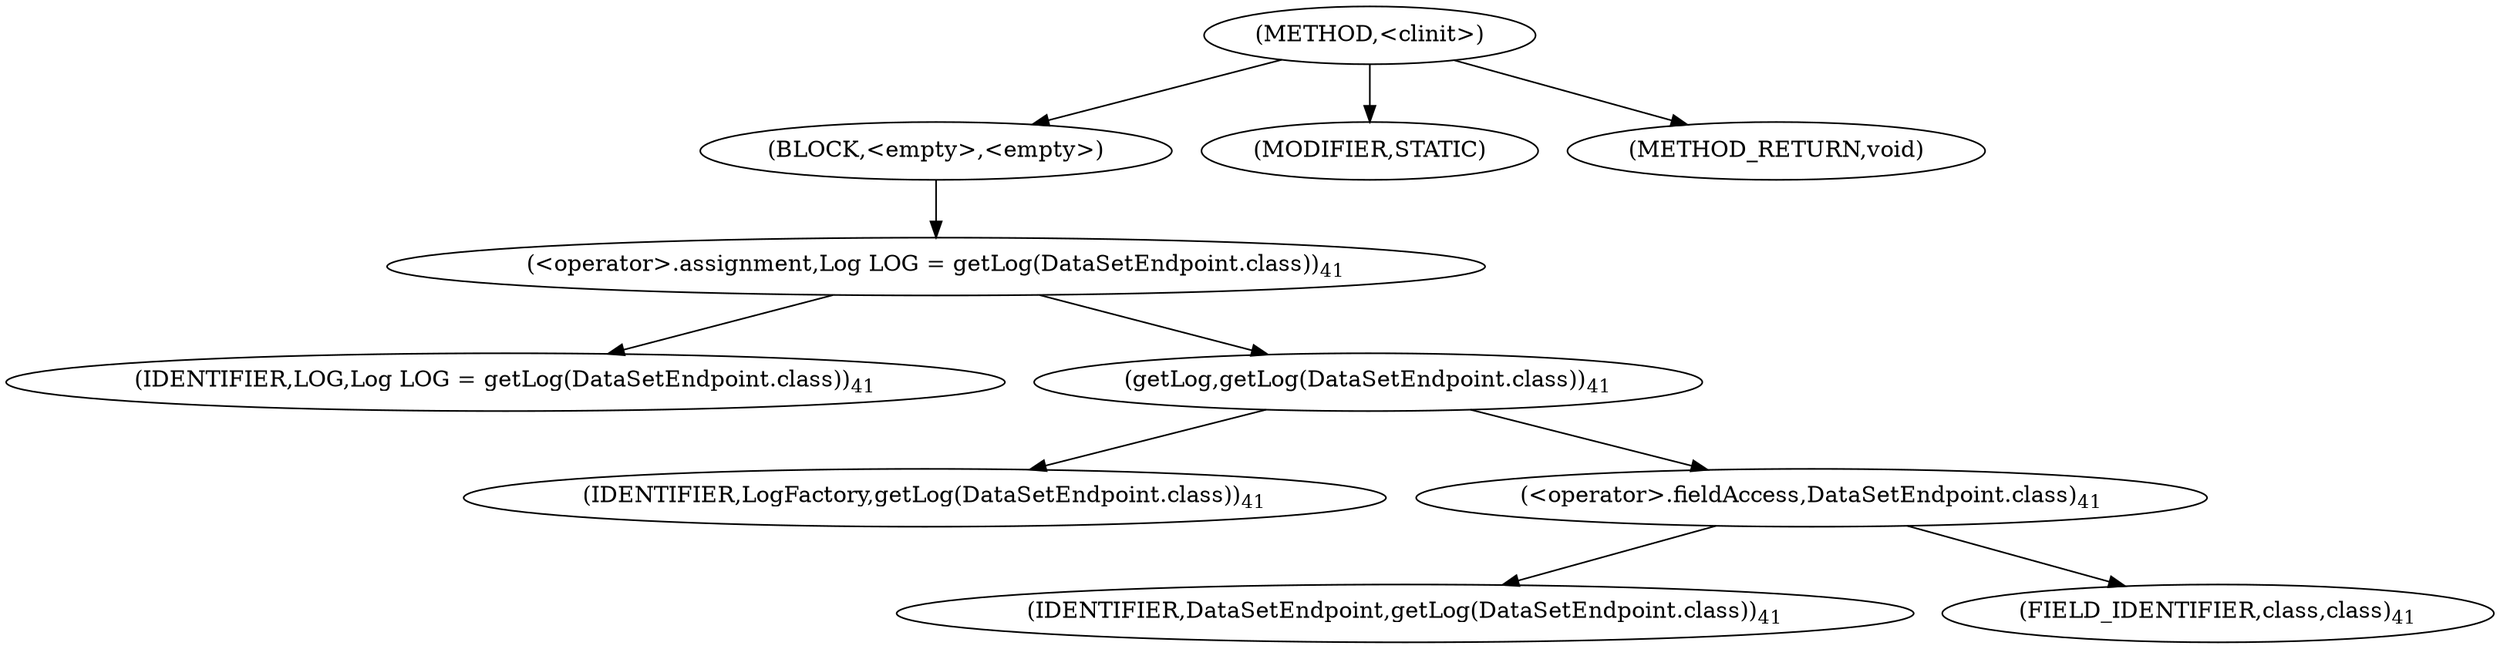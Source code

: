 digraph "&lt;clinit&gt;" {  
"548" [label = <(METHOD,&lt;clinit&gt;)> ]
"549" [label = <(BLOCK,&lt;empty&gt;,&lt;empty&gt;)> ]
"550" [label = <(&lt;operator&gt;.assignment,Log LOG = getLog(DataSetEndpoint.class))<SUB>41</SUB>> ]
"551" [label = <(IDENTIFIER,LOG,Log LOG = getLog(DataSetEndpoint.class))<SUB>41</SUB>> ]
"552" [label = <(getLog,getLog(DataSetEndpoint.class))<SUB>41</SUB>> ]
"553" [label = <(IDENTIFIER,LogFactory,getLog(DataSetEndpoint.class))<SUB>41</SUB>> ]
"554" [label = <(&lt;operator&gt;.fieldAccess,DataSetEndpoint.class)<SUB>41</SUB>> ]
"555" [label = <(IDENTIFIER,DataSetEndpoint,getLog(DataSetEndpoint.class))<SUB>41</SUB>> ]
"556" [label = <(FIELD_IDENTIFIER,class,class)<SUB>41</SUB>> ]
"557" [label = <(MODIFIER,STATIC)> ]
"558" [label = <(METHOD_RETURN,void)> ]
  "548" -> "549" 
  "548" -> "557" 
  "548" -> "558" 
  "549" -> "550" 
  "550" -> "551" 
  "550" -> "552" 
  "552" -> "553" 
  "552" -> "554" 
  "554" -> "555" 
  "554" -> "556" 
}
